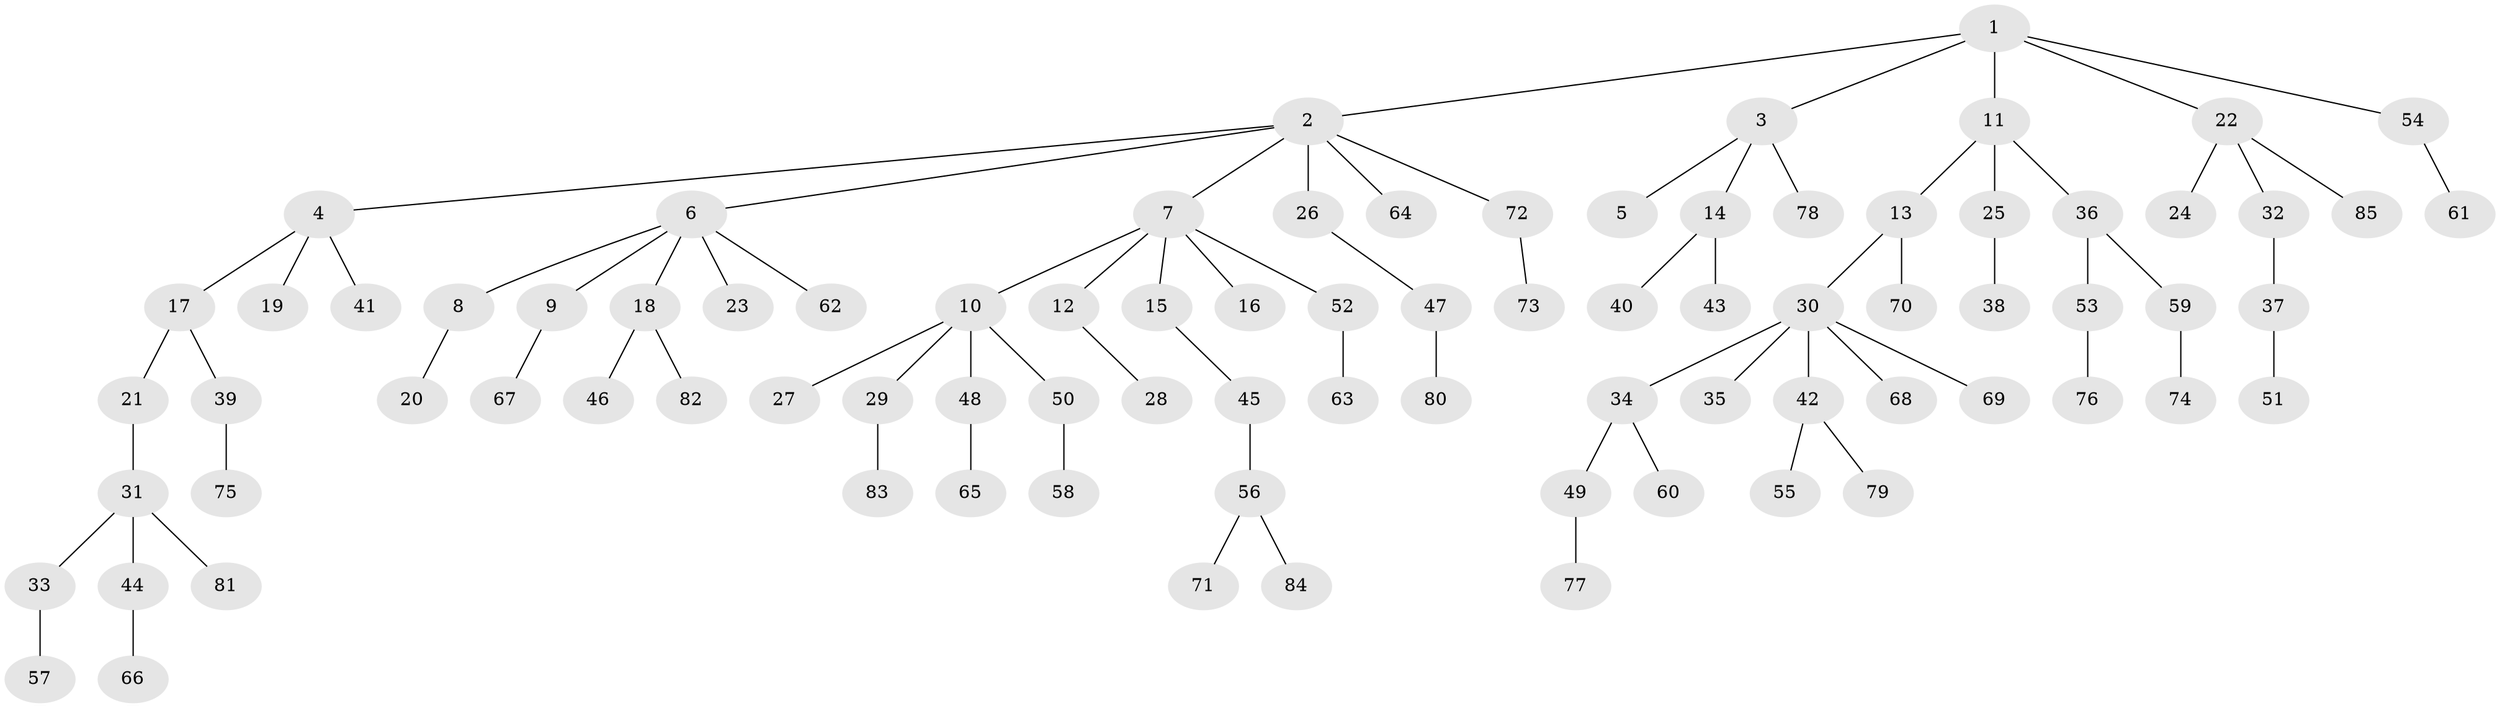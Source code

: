 // coarse degree distribution, {5: 0.037037037037037035, 7: 0.037037037037037035, 3: 0.12962962962962962, 6: 0.037037037037037035, 1: 0.6481481481481481, 4: 0.018518518518518517, 2: 0.09259259259259259}
// Generated by graph-tools (version 1.1) at 2025/24/03/03/25 07:24:07]
// undirected, 85 vertices, 84 edges
graph export_dot {
graph [start="1"]
  node [color=gray90,style=filled];
  1;
  2;
  3;
  4;
  5;
  6;
  7;
  8;
  9;
  10;
  11;
  12;
  13;
  14;
  15;
  16;
  17;
  18;
  19;
  20;
  21;
  22;
  23;
  24;
  25;
  26;
  27;
  28;
  29;
  30;
  31;
  32;
  33;
  34;
  35;
  36;
  37;
  38;
  39;
  40;
  41;
  42;
  43;
  44;
  45;
  46;
  47;
  48;
  49;
  50;
  51;
  52;
  53;
  54;
  55;
  56;
  57;
  58;
  59;
  60;
  61;
  62;
  63;
  64;
  65;
  66;
  67;
  68;
  69;
  70;
  71;
  72;
  73;
  74;
  75;
  76;
  77;
  78;
  79;
  80;
  81;
  82;
  83;
  84;
  85;
  1 -- 2;
  1 -- 3;
  1 -- 11;
  1 -- 22;
  1 -- 54;
  2 -- 4;
  2 -- 6;
  2 -- 7;
  2 -- 26;
  2 -- 64;
  2 -- 72;
  3 -- 5;
  3 -- 14;
  3 -- 78;
  4 -- 17;
  4 -- 19;
  4 -- 41;
  6 -- 8;
  6 -- 9;
  6 -- 18;
  6 -- 23;
  6 -- 62;
  7 -- 10;
  7 -- 12;
  7 -- 15;
  7 -- 16;
  7 -- 52;
  8 -- 20;
  9 -- 67;
  10 -- 27;
  10 -- 29;
  10 -- 48;
  10 -- 50;
  11 -- 13;
  11 -- 25;
  11 -- 36;
  12 -- 28;
  13 -- 30;
  13 -- 70;
  14 -- 40;
  14 -- 43;
  15 -- 45;
  17 -- 21;
  17 -- 39;
  18 -- 46;
  18 -- 82;
  21 -- 31;
  22 -- 24;
  22 -- 32;
  22 -- 85;
  25 -- 38;
  26 -- 47;
  29 -- 83;
  30 -- 34;
  30 -- 35;
  30 -- 42;
  30 -- 68;
  30 -- 69;
  31 -- 33;
  31 -- 44;
  31 -- 81;
  32 -- 37;
  33 -- 57;
  34 -- 49;
  34 -- 60;
  36 -- 53;
  36 -- 59;
  37 -- 51;
  39 -- 75;
  42 -- 55;
  42 -- 79;
  44 -- 66;
  45 -- 56;
  47 -- 80;
  48 -- 65;
  49 -- 77;
  50 -- 58;
  52 -- 63;
  53 -- 76;
  54 -- 61;
  56 -- 71;
  56 -- 84;
  59 -- 74;
  72 -- 73;
}
